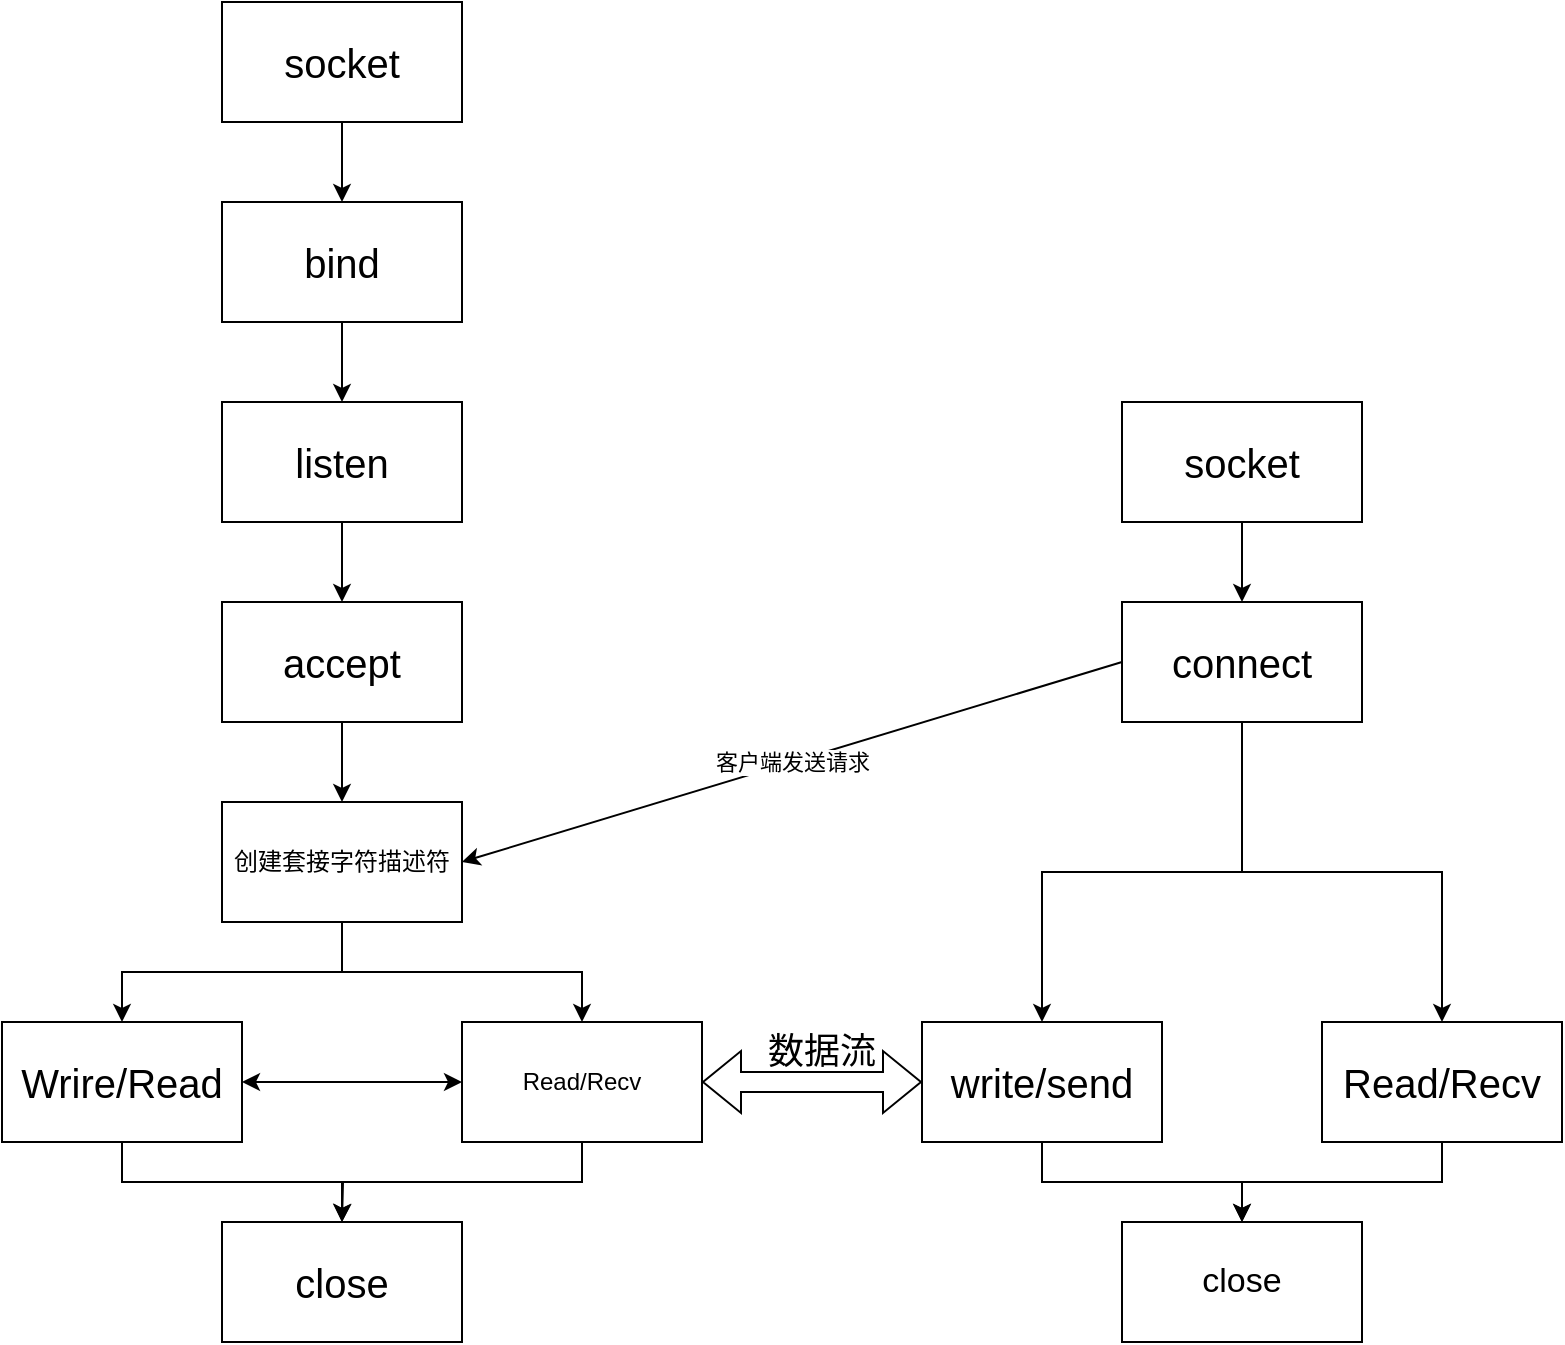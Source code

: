 <mxfile version="26.2.2">
  <diagram id="C5RBs43oDa-KdzZeNtuy" name="Page-1">
    <mxGraphModel dx="1100" dy="669" grid="1" gridSize="10" guides="1" tooltips="1" connect="1" arrows="1" fold="1" page="1" pageScale="1" pageWidth="827" pageHeight="1169" math="0" shadow="0">
      <root>
        <mxCell id="WIyWlLk6GJQsqaUBKTNV-0" />
        <mxCell id="WIyWlLk6GJQsqaUBKTNV-1" parent="WIyWlLk6GJQsqaUBKTNV-0" />
        <mxCell id="1jKm-HE4y8aNobQPK7Xw-5" style="edgeStyle=orthogonalEdgeStyle;rounded=0;orthogonalLoop=1;jettySize=auto;html=1;exitX=0.5;exitY=1;exitDx=0;exitDy=0;entryX=0.5;entryY=0;entryDx=0;entryDy=0;" edge="1" parent="WIyWlLk6GJQsqaUBKTNV-1" source="1jKm-HE4y8aNobQPK7Xw-1" target="1jKm-HE4y8aNobQPK7Xw-2">
          <mxGeometry relative="1" as="geometry" />
        </mxCell>
        <mxCell id="1jKm-HE4y8aNobQPK7Xw-1" value="&lt;font style=&quot;font-size: 20px;&quot;&gt;socket&lt;/font&gt;" style="rounded=0;whiteSpace=wrap;html=1;" vertex="1" parent="WIyWlLk6GJQsqaUBKTNV-1">
          <mxGeometry x="140" y="10" width="120" height="60" as="geometry" />
        </mxCell>
        <mxCell id="1jKm-HE4y8aNobQPK7Xw-6" style="edgeStyle=orthogonalEdgeStyle;rounded=0;orthogonalLoop=1;jettySize=auto;html=1;exitX=0.5;exitY=1;exitDx=0;exitDy=0;entryX=0.5;entryY=0;entryDx=0;entryDy=0;" edge="1" parent="WIyWlLk6GJQsqaUBKTNV-1" source="1jKm-HE4y8aNobQPK7Xw-2" target="1jKm-HE4y8aNobQPK7Xw-3">
          <mxGeometry relative="1" as="geometry" />
        </mxCell>
        <mxCell id="1jKm-HE4y8aNobQPK7Xw-2" value="&lt;font style=&quot;font-size: 20px;&quot;&gt;bind&lt;/font&gt;" style="rounded=0;whiteSpace=wrap;html=1;" vertex="1" parent="WIyWlLk6GJQsqaUBKTNV-1">
          <mxGeometry x="140" y="110" width="120" height="60" as="geometry" />
        </mxCell>
        <mxCell id="1jKm-HE4y8aNobQPK7Xw-7" style="edgeStyle=orthogonalEdgeStyle;rounded=0;orthogonalLoop=1;jettySize=auto;html=1;exitX=0.5;exitY=1;exitDx=0;exitDy=0;entryX=0.5;entryY=0;entryDx=0;entryDy=0;" edge="1" parent="WIyWlLk6GJQsqaUBKTNV-1" source="1jKm-HE4y8aNobQPK7Xw-3" target="1jKm-HE4y8aNobQPK7Xw-4">
          <mxGeometry relative="1" as="geometry" />
        </mxCell>
        <mxCell id="1jKm-HE4y8aNobQPK7Xw-3" value="&lt;font style=&quot;font-size: 20px;&quot;&gt;listen&lt;/font&gt;" style="rounded=0;whiteSpace=wrap;html=1;" vertex="1" parent="WIyWlLk6GJQsqaUBKTNV-1">
          <mxGeometry x="140" y="210" width="120" height="60" as="geometry" />
        </mxCell>
        <mxCell id="1jKm-HE4y8aNobQPK7Xw-17" style="edgeStyle=orthogonalEdgeStyle;rounded=0;orthogonalLoop=1;jettySize=auto;html=1;exitX=0.5;exitY=1;exitDx=0;exitDy=0;entryX=0.5;entryY=0;entryDx=0;entryDy=0;" edge="1" parent="WIyWlLk6GJQsqaUBKTNV-1" source="1jKm-HE4y8aNobQPK7Xw-4" target="1jKm-HE4y8aNobQPK7Xw-8">
          <mxGeometry relative="1" as="geometry" />
        </mxCell>
        <mxCell id="1jKm-HE4y8aNobQPK7Xw-4" value="&lt;font style=&quot;font-size: 20px;&quot;&gt;accept&lt;/font&gt;" style="rounded=0;whiteSpace=wrap;html=1;" vertex="1" parent="WIyWlLk6GJQsqaUBKTNV-1">
          <mxGeometry x="140" y="310" width="120" height="60" as="geometry" />
        </mxCell>
        <mxCell id="1jKm-HE4y8aNobQPK7Xw-18" style="edgeStyle=orthogonalEdgeStyle;rounded=0;orthogonalLoop=1;jettySize=auto;html=1;exitX=0.5;exitY=1;exitDx=0;exitDy=0;entryX=0.5;entryY=0;entryDx=0;entryDy=0;" edge="1" parent="WIyWlLk6GJQsqaUBKTNV-1" source="1jKm-HE4y8aNobQPK7Xw-8" target="1jKm-HE4y8aNobQPK7Xw-11">
          <mxGeometry relative="1" as="geometry" />
        </mxCell>
        <mxCell id="1jKm-HE4y8aNobQPK7Xw-19" style="edgeStyle=orthogonalEdgeStyle;rounded=0;orthogonalLoop=1;jettySize=auto;html=1;exitX=0.5;exitY=1;exitDx=0;exitDy=0;entryX=0.5;entryY=0;entryDx=0;entryDy=0;" edge="1" parent="WIyWlLk6GJQsqaUBKTNV-1" source="1jKm-HE4y8aNobQPK7Xw-8" target="1jKm-HE4y8aNobQPK7Xw-12">
          <mxGeometry relative="1" as="geometry" />
        </mxCell>
        <mxCell id="1jKm-HE4y8aNobQPK7Xw-8" value="创建套接字符描述符" style="rounded=0;whiteSpace=wrap;html=1;" vertex="1" parent="WIyWlLk6GJQsqaUBKTNV-1">
          <mxGeometry x="140" y="410" width="120" height="60" as="geometry" />
        </mxCell>
        <mxCell id="1jKm-HE4y8aNobQPK7Xw-22" style="edgeStyle=orthogonalEdgeStyle;rounded=0;orthogonalLoop=1;jettySize=auto;html=1;exitX=0.5;exitY=1;exitDx=0;exitDy=0;entryX=0.5;entryY=0;entryDx=0;entryDy=0;" edge="1" parent="WIyWlLk6GJQsqaUBKTNV-1" source="1jKm-HE4y8aNobQPK7Xw-9" target="1jKm-HE4y8aNobQPK7Xw-10">
          <mxGeometry relative="1" as="geometry" />
        </mxCell>
        <mxCell id="1jKm-HE4y8aNobQPK7Xw-9" value="&lt;font style=&quot;font-size: 20px;&quot;&gt;socket&lt;/font&gt;" style="rounded=0;whiteSpace=wrap;html=1;" vertex="1" parent="WIyWlLk6GJQsqaUBKTNV-1">
          <mxGeometry x="590" y="210" width="120" height="60" as="geometry" />
        </mxCell>
        <mxCell id="1jKm-HE4y8aNobQPK7Xw-23" style="edgeStyle=orthogonalEdgeStyle;rounded=0;orthogonalLoop=1;jettySize=auto;html=1;exitX=0.5;exitY=1;exitDx=0;exitDy=0;entryX=0.5;entryY=0;entryDx=0;entryDy=0;" edge="1" parent="WIyWlLk6GJQsqaUBKTNV-1" source="1jKm-HE4y8aNobQPK7Xw-10" target="1jKm-HE4y8aNobQPK7Xw-14">
          <mxGeometry relative="1" as="geometry" />
        </mxCell>
        <mxCell id="1jKm-HE4y8aNobQPK7Xw-24" style="edgeStyle=orthogonalEdgeStyle;rounded=0;orthogonalLoop=1;jettySize=auto;html=1;exitX=0.5;exitY=1;exitDx=0;exitDy=0;entryX=0.5;entryY=0;entryDx=0;entryDy=0;" edge="1" parent="WIyWlLk6GJQsqaUBKTNV-1" source="1jKm-HE4y8aNobQPK7Xw-10" target="1jKm-HE4y8aNobQPK7Xw-15">
          <mxGeometry relative="1" as="geometry" />
        </mxCell>
        <mxCell id="1jKm-HE4y8aNobQPK7Xw-10" value="&lt;font style=&quot;font-size: 20px;&quot;&gt;connect&lt;/font&gt;" style="rounded=0;whiteSpace=wrap;html=1;" vertex="1" parent="WIyWlLk6GJQsqaUBKTNV-1">
          <mxGeometry x="590" y="310" width="120" height="60" as="geometry" />
        </mxCell>
        <mxCell id="1jKm-HE4y8aNobQPK7Xw-20" style="edgeStyle=orthogonalEdgeStyle;rounded=0;orthogonalLoop=1;jettySize=auto;html=1;exitX=0.5;exitY=1;exitDx=0;exitDy=0;entryX=0.5;entryY=0;entryDx=0;entryDy=0;" edge="1" parent="WIyWlLk6GJQsqaUBKTNV-1" source="1jKm-HE4y8aNobQPK7Xw-11" target="1jKm-HE4y8aNobQPK7Xw-13">
          <mxGeometry relative="1" as="geometry" />
        </mxCell>
        <mxCell id="1jKm-HE4y8aNobQPK7Xw-11" value="&lt;font style=&quot;font-size: 20px;&quot;&gt;Wrire/Read&lt;/font&gt;" style="rounded=0;whiteSpace=wrap;html=1;" vertex="1" parent="WIyWlLk6GJQsqaUBKTNV-1">
          <mxGeometry x="30" y="520" width="120" height="60" as="geometry" />
        </mxCell>
        <mxCell id="1jKm-HE4y8aNobQPK7Xw-21" style="edgeStyle=orthogonalEdgeStyle;rounded=0;orthogonalLoop=1;jettySize=auto;html=1;exitX=0.5;exitY=1;exitDx=0;exitDy=0;" edge="1" parent="WIyWlLk6GJQsqaUBKTNV-1" source="1jKm-HE4y8aNobQPK7Xw-12">
          <mxGeometry relative="1" as="geometry">
            <mxPoint x="200" y="620" as="targetPoint" />
          </mxGeometry>
        </mxCell>
        <mxCell id="1jKm-HE4y8aNobQPK7Xw-12" value="Read/Recv" style="rounded=0;whiteSpace=wrap;html=1;" vertex="1" parent="WIyWlLk6GJQsqaUBKTNV-1">
          <mxGeometry x="260" y="520" width="120" height="60" as="geometry" />
        </mxCell>
        <mxCell id="1jKm-HE4y8aNobQPK7Xw-13" value="&lt;font style=&quot;font-size: 20px;&quot;&gt;close&lt;/font&gt;" style="rounded=0;whiteSpace=wrap;html=1;" vertex="1" parent="WIyWlLk6GJQsqaUBKTNV-1">
          <mxGeometry x="140" y="620" width="120" height="60" as="geometry" />
        </mxCell>
        <mxCell id="1jKm-HE4y8aNobQPK7Xw-25" style="edgeStyle=orthogonalEdgeStyle;rounded=0;orthogonalLoop=1;jettySize=auto;html=1;exitX=0.5;exitY=1;exitDx=0;exitDy=0;entryX=0.5;entryY=0;entryDx=0;entryDy=0;" edge="1" parent="WIyWlLk6GJQsqaUBKTNV-1" source="1jKm-HE4y8aNobQPK7Xw-14" target="1jKm-HE4y8aNobQPK7Xw-16">
          <mxGeometry relative="1" as="geometry" />
        </mxCell>
        <mxCell id="1jKm-HE4y8aNobQPK7Xw-14" value="&lt;font style=&quot;font-size: 20px;&quot;&gt;write/send&lt;/font&gt;" style="rounded=0;whiteSpace=wrap;html=1;" vertex="1" parent="WIyWlLk6GJQsqaUBKTNV-1">
          <mxGeometry x="490" y="520" width="120" height="60" as="geometry" />
        </mxCell>
        <mxCell id="1jKm-HE4y8aNobQPK7Xw-26" style="edgeStyle=orthogonalEdgeStyle;rounded=0;orthogonalLoop=1;jettySize=auto;html=1;exitX=0.5;exitY=1;exitDx=0;exitDy=0;entryX=0.5;entryY=0;entryDx=0;entryDy=0;" edge="1" parent="WIyWlLk6GJQsqaUBKTNV-1" source="1jKm-HE4y8aNobQPK7Xw-15" target="1jKm-HE4y8aNobQPK7Xw-16">
          <mxGeometry relative="1" as="geometry" />
        </mxCell>
        <mxCell id="1jKm-HE4y8aNobQPK7Xw-15" value="&lt;font style=&quot;font-size: 20px;&quot;&gt;Read/Recv&lt;/font&gt;" style="rounded=0;whiteSpace=wrap;html=1;" vertex="1" parent="WIyWlLk6GJQsqaUBKTNV-1">
          <mxGeometry x="690" y="520" width="120" height="60" as="geometry" />
        </mxCell>
        <mxCell id="1jKm-HE4y8aNobQPK7Xw-16" value="&lt;font style=&quot;font-size: 17px;&quot;&gt;close&lt;/font&gt;" style="rounded=0;whiteSpace=wrap;html=1;" vertex="1" parent="WIyWlLk6GJQsqaUBKTNV-1">
          <mxGeometry x="590" y="620" width="120" height="60" as="geometry" />
        </mxCell>
        <mxCell id="1jKm-HE4y8aNobQPK7Xw-27" value="" style="endArrow=classic;startArrow=classic;html=1;rounded=0;exitX=1;exitY=0.5;exitDx=0;exitDy=0;entryX=0;entryY=0.5;entryDx=0;entryDy=0;" edge="1" parent="WIyWlLk6GJQsqaUBKTNV-1" source="1jKm-HE4y8aNobQPK7Xw-11" target="1jKm-HE4y8aNobQPK7Xw-12">
          <mxGeometry width="50" height="50" relative="1" as="geometry">
            <mxPoint x="360" y="250" as="sourcePoint" />
            <mxPoint x="410" y="200" as="targetPoint" />
          </mxGeometry>
        </mxCell>
        <mxCell id="1jKm-HE4y8aNobQPK7Xw-28" value="" style="shape=flexArrow;endArrow=classic;startArrow=classic;html=1;rounded=0;entryX=0;entryY=0.5;entryDx=0;entryDy=0;exitX=1;exitY=0.5;exitDx=0;exitDy=0;" edge="1" parent="WIyWlLk6GJQsqaUBKTNV-1" source="1jKm-HE4y8aNobQPK7Xw-12" target="1jKm-HE4y8aNobQPK7Xw-14">
          <mxGeometry width="100" height="100" relative="1" as="geometry">
            <mxPoint x="340" y="280" as="sourcePoint" />
            <mxPoint x="440" y="180" as="targetPoint" />
          </mxGeometry>
        </mxCell>
        <mxCell id="1jKm-HE4y8aNobQPK7Xw-33" value="s" style="endArrow=classic;html=1;rounded=0;exitX=0;exitY=0.5;exitDx=0;exitDy=0;entryX=1;entryY=0.5;entryDx=0;entryDy=0;" edge="1" parent="WIyWlLk6GJQsqaUBKTNV-1" source="1jKm-HE4y8aNobQPK7Xw-10" target="1jKm-HE4y8aNobQPK7Xw-8">
          <mxGeometry relative="1" as="geometry">
            <mxPoint x="370" y="330" as="sourcePoint" />
            <mxPoint x="530" y="330" as="targetPoint" />
          </mxGeometry>
        </mxCell>
        <mxCell id="1jKm-HE4y8aNobQPK7Xw-34" value="客户端发送请求" style="edgeLabel;resizable=0;html=1;;align=center;verticalAlign=middle;" connectable="0" vertex="1" parent="1jKm-HE4y8aNobQPK7Xw-33">
          <mxGeometry relative="1" as="geometry" />
        </mxCell>
        <mxCell id="1jKm-HE4y8aNobQPK7Xw-39" value="&lt;font style=&quot;font-size: 18px;&quot;&gt;数据流&lt;/font&gt;" style="text;html=1;align=center;verticalAlign=middle;whiteSpace=wrap;rounded=0;" vertex="1" parent="WIyWlLk6GJQsqaUBKTNV-1">
          <mxGeometry x="410" y="520" width="60" height="30" as="geometry" />
        </mxCell>
      </root>
    </mxGraphModel>
  </diagram>
</mxfile>
